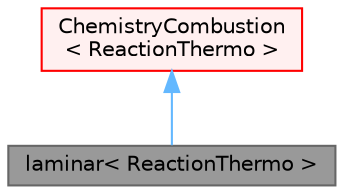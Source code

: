digraph "laminar&lt; ReactionThermo &gt;"
{
 // LATEX_PDF_SIZE
  bgcolor="transparent";
  edge [fontname=Helvetica,fontsize=10,labelfontname=Helvetica,labelfontsize=10];
  node [fontname=Helvetica,fontsize=10,shape=box,height=0.2,width=0.4];
  Node1 [id="Node000001",label="laminar\< ReactionThermo \>",height=0.2,width=0.4,color="gray40", fillcolor="grey60", style="filled", fontcolor="black",tooltip="Laminar combustion model."];
  Node2 -> Node1 [id="edge1_Node000001_Node000002",dir="back",color="steelblue1",style="solid",tooltip=" "];
  Node2 [id="Node000002",label="ChemistryCombustion\l\< ReactionThermo \>",height=0.2,width=0.4,color="red", fillcolor="#FFF0F0", style="filled",URL="$classFoam_1_1ChemistryCombustion.html",tooltip="Chemistry model wrapper for combustion models."];
}
